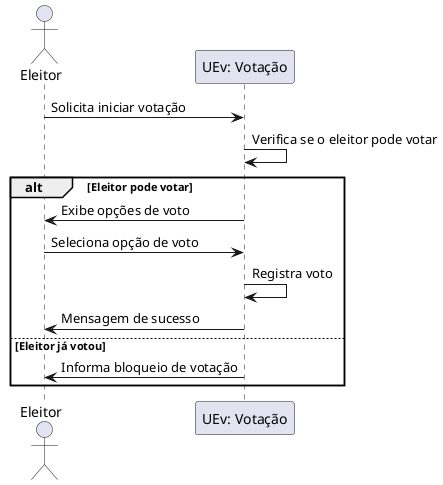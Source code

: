 @startuml
actor "Eleitor" as Eleitor
participant "UEv: Votação" as UEV

Eleitor -> UEV : Solicita iniciar votação
UEV -> UEV : Verifica se o eleitor pode votar
alt Eleitor pode votar
    UEV -> Eleitor : Exibe opções de voto
    Eleitor -> UEV : Seleciona opção de voto
    UEV -> UEV : Registra voto
    UEV -> Eleitor : Mensagem de sucesso
else Eleitor já votou
    UEV -> Eleitor : Informa bloqueio de votação
end
@enduml
